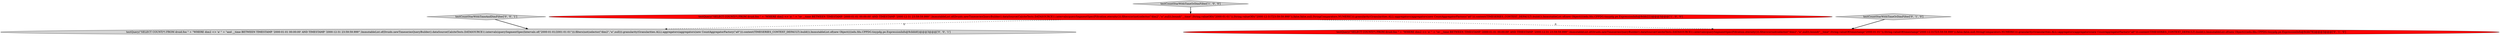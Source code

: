 digraph {
5 [style = filled, label = "testCountStarWithTimeAndDimFilter['0', '0', '1']", fillcolor = lightgray, shape = diamond image = "AAA0AAABBB3BBB"];
4 [style = filled, label = "testQuery(\"SELECT COUNT(*) FROM druid.foo \" + \"WHERE dim2 <> 'a' \" + \"and __time BETWEEN TIMESTAMP '2000-01-01 00:00:00' AND TIMESTAMP '2000-12-31 23:59:59.999'\",ImmutableList.of(Druids.newTimeseriesQueryBuilder().dataSource(CalciteTests.DATASOURCE1).intervals(querySegmentSpec(Intervals.of(\"2000-01-01/2001-01-01\"))).filters(not(selector(\"dim2\",\"a\",null))).granularity(Granularities.ALL).aggregators(aggregators(new CountAggregatorFactory(\"a0\"))).context(TIMESERIES_CONTEXT_DEFAULT).build()),ImmutableList.of(new Object((((edu.fdu.CPPDG.tinypdg.pe.ExpressionInfo@9cbbb8))@@@3@@@['0', '0', '1']", fillcolor = lightgray, shape = ellipse image = "AAA0AAABBB3BBB"];
0 [style = filled, label = "testQuery(\"SELECT COUNT(*) FROM druid.foo \" + \"WHERE dim2 <> 'a' \" + \"or __time BETWEEN TIMESTAMP '2000-01-01 00:00:00' AND TIMESTAMP '2000-12-31 23:59:59.999'\",ImmutableList.of(Druids.newTimeseriesQueryBuilder().dataSource(CalciteTests.DATASOURCE1).intervals(querySegmentSpec(Filtration.eternity())).filters(or(not(selector(\"dim2\",\"a\",null)),bound(\"__time\",String.valueOf(t(\"2000-01-01\")),String.valueOf(t(\"2000-12-31T23:59:59.999\")),false,false,null,StringComparators.NUMERIC))).granularity(Granularities.ALL).aggregators(aggregators(new CountAggregatorFactory(\"a0\"))).context(TIMESERIES_CONTEXT_DEFAULT).build()),ImmutableList.of(new Object((((edu.fdu.CPPDG.tinypdg.pe.ExpressionInfo@9cbb22))@@@3@@@['1', '0', '0']", fillcolor = red, shape = ellipse image = "AAA1AAABBB1BBB"];
3 [style = filled, label = "testCountStarWithTimeOrDimFilter['0', '1', '0']", fillcolor = lightgray, shape = diamond image = "AAA0AAABBB2BBB"];
1 [style = filled, label = "testCountStarWithTimeOrDimFilter['1', '0', '0']", fillcolor = lightgray, shape = diamond image = "AAA0AAABBB1BBB"];
2 [style = filled, label = "testQuery(\"SELECT COUNT(*) FROM druid.foo \" + \"WHERE dim2 <> 'a' \" + \"or __time BETWEEN TIMESTAMP '2000-01-01 00:00:00' AND TIMESTAMP '2000-12-31 23:59:59.999'\",ImmutableList.of(Druids.newTimeseriesQueryBuilder().dataSource(CalciteTests.DATASOURCE1).intervals(querySegmentSpec(Filtration.eternity())).filters(or(not(selector(\"dim2\",\"a\",null)),bound(\"__time\",String.valueOf(timestamp(\"2000-01-01\")),String.valueOf(timestamp(\"2000-12-31T23:59:59.999\")),false,false,null,StringComparators.NUMERIC))).granularity(Granularities.ALL).aggregators(aggregators(new CountAggregatorFactory(\"a0\"))).context(TIMESERIES_CONTEXT_DEFAULT).build()),ImmutableList.of(new Object((((edu.fdu.CPPDG.tinypdg.pe.ExpressionInfo@9cbb78))@@@3@@@['0', '1', '0']", fillcolor = red, shape = ellipse image = "AAA1AAABBB2BBB"];
0->2 [style = dashed, label="0"];
0->4 [style = dashed, label="0"];
1->0 [style = bold, label=""];
3->2 [style = bold, label=""];
5->4 [style = bold, label=""];
}
